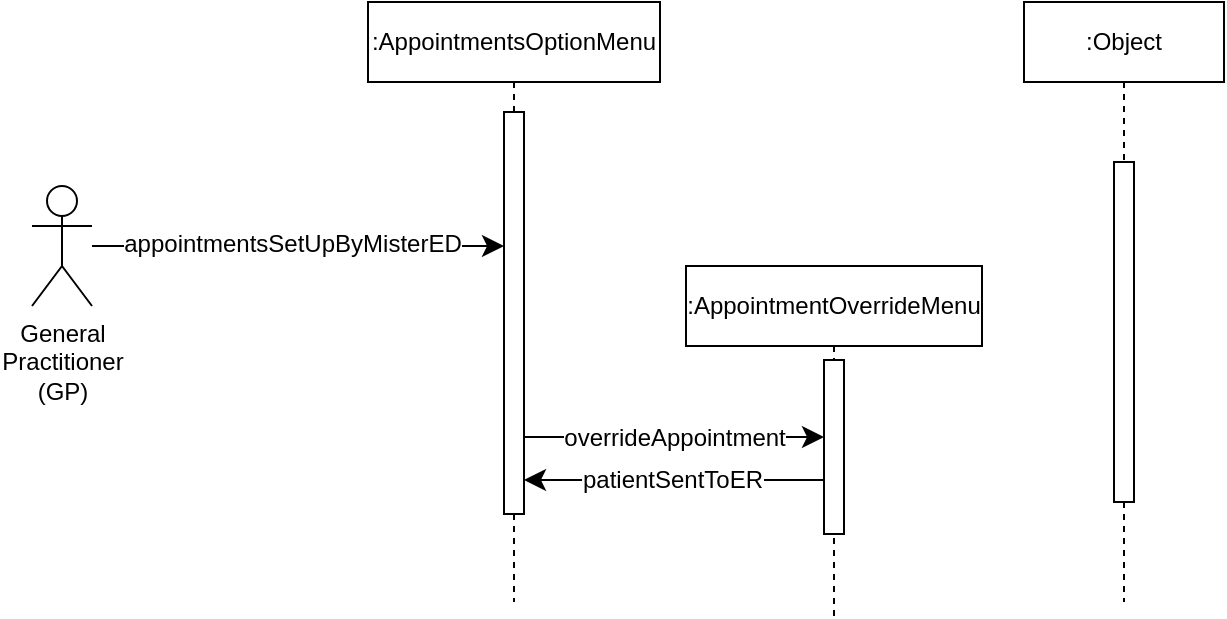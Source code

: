 <mxfile version="24.7.17">
  <diagram name="Page-1" id="2YBvvXClWsGukQMizWep">
    <mxGraphModel dx="552" dy="346" grid="0" gridSize="10" guides="1" tooltips="1" connect="1" arrows="1" fold="1" page="1" pageScale="1" pageWidth="850" pageHeight="1100" background="#ffffff" math="0" shadow="0">
      <root>
        <mxCell id="0" />
        <mxCell id="1" parent="0" />
        <mxCell id="aM9ryv3xv72pqoxQDRHE-1" value=":AppointmentsOptionMenu" style="shape=umlLifeline;perimeter=lifelinePerimeter;whiteSpace=wrap;html=1;container=0;dropTarget=0;collapsible=0;recursiveResize=0;outlineConnect=0;portConstraint=eastwest;newEdgeStyle={&quot;edgeStyle&quot;:&quot;elbowEdgeStyle&quot;,&quot;elbow&quot;:&quot;vertical&quot;,&quot;curved&quot;:0,&quot;rounded&quot;:0};" parent="1" vertex="1">
          <mxGeometry x="242" y="40" width="146" height="300" as="geometry" />
        </mxCell>
        <mxCell id="aM9ryv3xv72pqoxQDRHE-2" value="" style="html=1;points=[];perimeter=orthogonalPerimeter;outlineConnect=0;targetShapes=umlLifeline;portConstraint=eastwest;newEdgeStyle={&quot;edgeStyle&quot;:&quot;elbowEdgeStyle&quot;,&quot;elbow&quot;:&quot;vertical&quot;,&quot;curved&quot;:0,&quot;rounded&quot;:0};" parent="aM9ryv3xv72pqoxQDRHE-1" vertex="1">
          <mxGeometry x="68" y="55" width="10" height="201" as="geometry" />
        </mxCell>
        <mxCell id="aM9ryv3xv72pqoxQDRHE-5" value=":Object" style="shape=umlLifeline;perimeter=lifelinePerimeter;whiteSpace=wrap;html=1;container=0;dropTarget=0;collapsible=0;recursiveResize=0;outlineConnect=0;portConstraint=eastwest;newEdgeStyle={&quot;edgeStyle&quot;:&quot;elbowEdgeStyle&quot;,&quot;elbow&quot;:&quot;vertical&quot;,&quot;curved&quot;:0,&quot;rounded&quot;:0};" parent="1" vertex="1">
          <mxGeometry x="570" y="40" width="100" height="300" as="geometry" />
        </mxCell>
        <mxCell id="aM9ryv3xv72pqoxQDRHE-6" value="" style="html=1;points=[];perimeter=orthogonalPerimeter;outlineConnect=0;targetShapes=umlLifeline;portConstraint=eastwest;newEdgeStyle={&quot;edgeStyle&quot;:&quot;elbowEdgeStyle&quot;,&quot;elbow&quot;:&quot;vertical&quot;,&quot;curved&quot;:0,&quot;rounded&quot;:0};" parent="aM9ryv3xv72pqoxQDRHE-5" vertex="1">
          <mxGeometry x="45" y="80" width="10" height="170" as="geometry" />
        </mxCell>
        <mxCell id="Gdo_oM0bwtRsMLy9Od3A-2" value="appointmentsSetUpByMisterED" style="edgeStyle=none;curved=1;rounded=0;orthogonalLoop=1;jettySize=auto;html=1;fontSize=12;startSize=8;endSize=8;" edge="1" parent="1" source="Gdo_oM0bwtRsMLy9Od3A-1" target="aM9ryv3xv72pqoxQDRHE-2">
          <mxGeometry x="-0.029" y="1" relative="1" as="geometry">
            <mxPoint as="offset" />
          </mxGeometry>
        </mxCell>
        <mxCell id="Gdo_oM0bwtRsMLy9Od3A-1" value="&lt;span style=&quot;font-size: 12px;&quot;&gt;General&lt;/span&gt;&lt;div&gt;&lt;span style=&quot;font-size: 12px;&quot;&gt;Practitioner&lt;/span&gt;&lt;br&gt;&lt;/div&gt;&lt;div&gt;&lt;span style=&quot;font-size: 12px;&quot;&gt;(GP)&lt;/span&gt;&lt;/div&gt;" style="shape=umlActor;verticalLabelPosition=bottom;verticalAlign=top;html=1;outlineConnect=0;" vertex="1" parent="1">
          <mxGeometry x="74" y="132" width="30" height="60" as="geometry" />
        </mxCell>
        <mxCell id="Gdo_oM0bwtRsMLy9Od3A-3" value=":AppointmentOverrideMenu" style="shape=umlLifeline;perimeter=lifelinePerimeter;whiteSpace=wrap;html=1;container=0;dropTarget=0;collapsible=0;recursiveResize=0;outlineConnect=0;portConstraint=eastwest;newEdgeStyle={&quot;edgeStyle&quot;:&quot;elbowEdgeStyle&quot;,&quot;elbow&quot;:&quot;vertical&quot;,&quot;curved&quot;:0,&quot;rounded&quot;:0};" vertex="1" parent="1">
          <mxGeometry x="401" y="172" width="148" height="175" as="geometry" />
        </mxCell>
        <mxCell id="Gdo_oM0bwtRsMLy9Od3A-4" value="" style="html=1;points=[];perimeter=orthogonalPerimeter;outlineConnect=0;targetShapes=umlLifeline;portConstraint=eastwest;newEdgeStyle={&quot;edgeStyle&quot;:&quot;elbowEdgeStyle&quot;,&quot;elbow&quot;:&quot;vertical&quot;,&quot;curved&quot;:0,&quot;rounded&quot;:0};" vertex="1" parent="Gdo_oM0bwtRsMLy9Od3A-3">
          <mxGeometry x="69" y="47" width="10" height="87" as="geometry" />
        </mxCell>
        <mxCell id="Gdo_oM0bwtRsMLy9Od3A-5" value="overrideAppointment" style="edgeStyle=elbowEdgeStyle;curved=0;rounded=0;orthogonalLoop=1;jettySize=auto;html=1;elbow=vertical;fontSize=12;startSize=8;endSize=8;" edge="1" parent="1" source="aM9ryv3xv72pqoxQDRHE-2" target="Gdo_oM0bwtRsMLy9Od3A-4">
          <mxGeometry relative="1" as="geometry" />
        </mxCell>
        <mxCell id="Gdo_oM0bwtRsMLy9Od3A-6" style="edgeStyle=elbowEdgeStyle;curved=0;rounded=0;orthogonalLoop=1;jettySize=auto;html=1;elbow=vertical;fontSize=12;startSize=8;endSize=8;" edge="1" parent="1" source="Gdo_oM0bwtRsMLy9Od3A-4" target="aM9ryv3xv72pqoxQDRHE-2">
          <mxGeometry relative="1" as="geometry">
            <Array as="points">
              <mxPoint x="392" y="279" />
            </Array>
          </mxGeometry>
        </mxCell>
        <mxCell id="Gdo_oM0bwtRsMLy9Od3A-7" value="patientSentToER" style="edgeLabel;html=1;align=center;verticalAlign=middle;resizable=0;points=[];fontSize=12;" vertex="1" connectable="0" parent="Gdo_oM0bwtRsMLy9Od3A-6">
          <mxGeometry x="-0.242" relative="1" as="geometry">
            <mxPoint x="-19" as="offset" />
          </mxGeometry>
        </mxCell>
      </root>
    </mxGraphModel>
  </diagram>
</mxfile>
